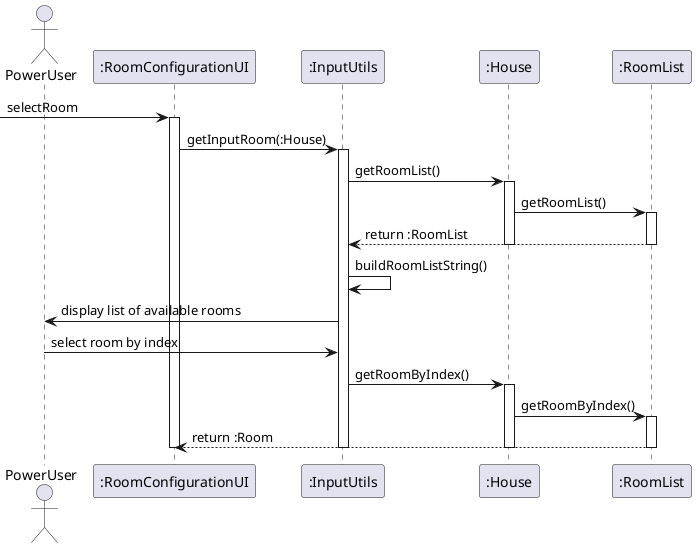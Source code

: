 @startuml

actor PowerUser

-> ":RoomConfigurationUI": selectRoom
activate ":RoomConfigurationUI"
":RoomConfigurationUI" -> ":InputUtils": getInputRoom(:House)
activate ":InputUtils"
":InputUtils" -> ":House": getRoomList()
activate ":House"
":House" -> ":RoomList": getRoomList()
activate ":RoomList"
":RoomList" --> ":InputUtils": return :RoomList
deactivate ":RoomList"
deactivate ":House"
":InputUtils" -> ":InputUtils": buildRoomListString()
":InputUtils" -> PowerUser: display list of available rooms
PowerUser -> ":InputUtils": select room by index
":InputUtils" -> ":House": getRoomByIndex()
activate ":House"
":House" -> ":RoomList": getRoomByIndex()
activate ":RoomList"
":RoomList" --> ":RoomConfigurationUI" : return :Room
deactivate ":RoomList"
deactivate ":House"
deactivate ":RoomConfigurationUI"
deactivate ":InputUtils"
@enduml